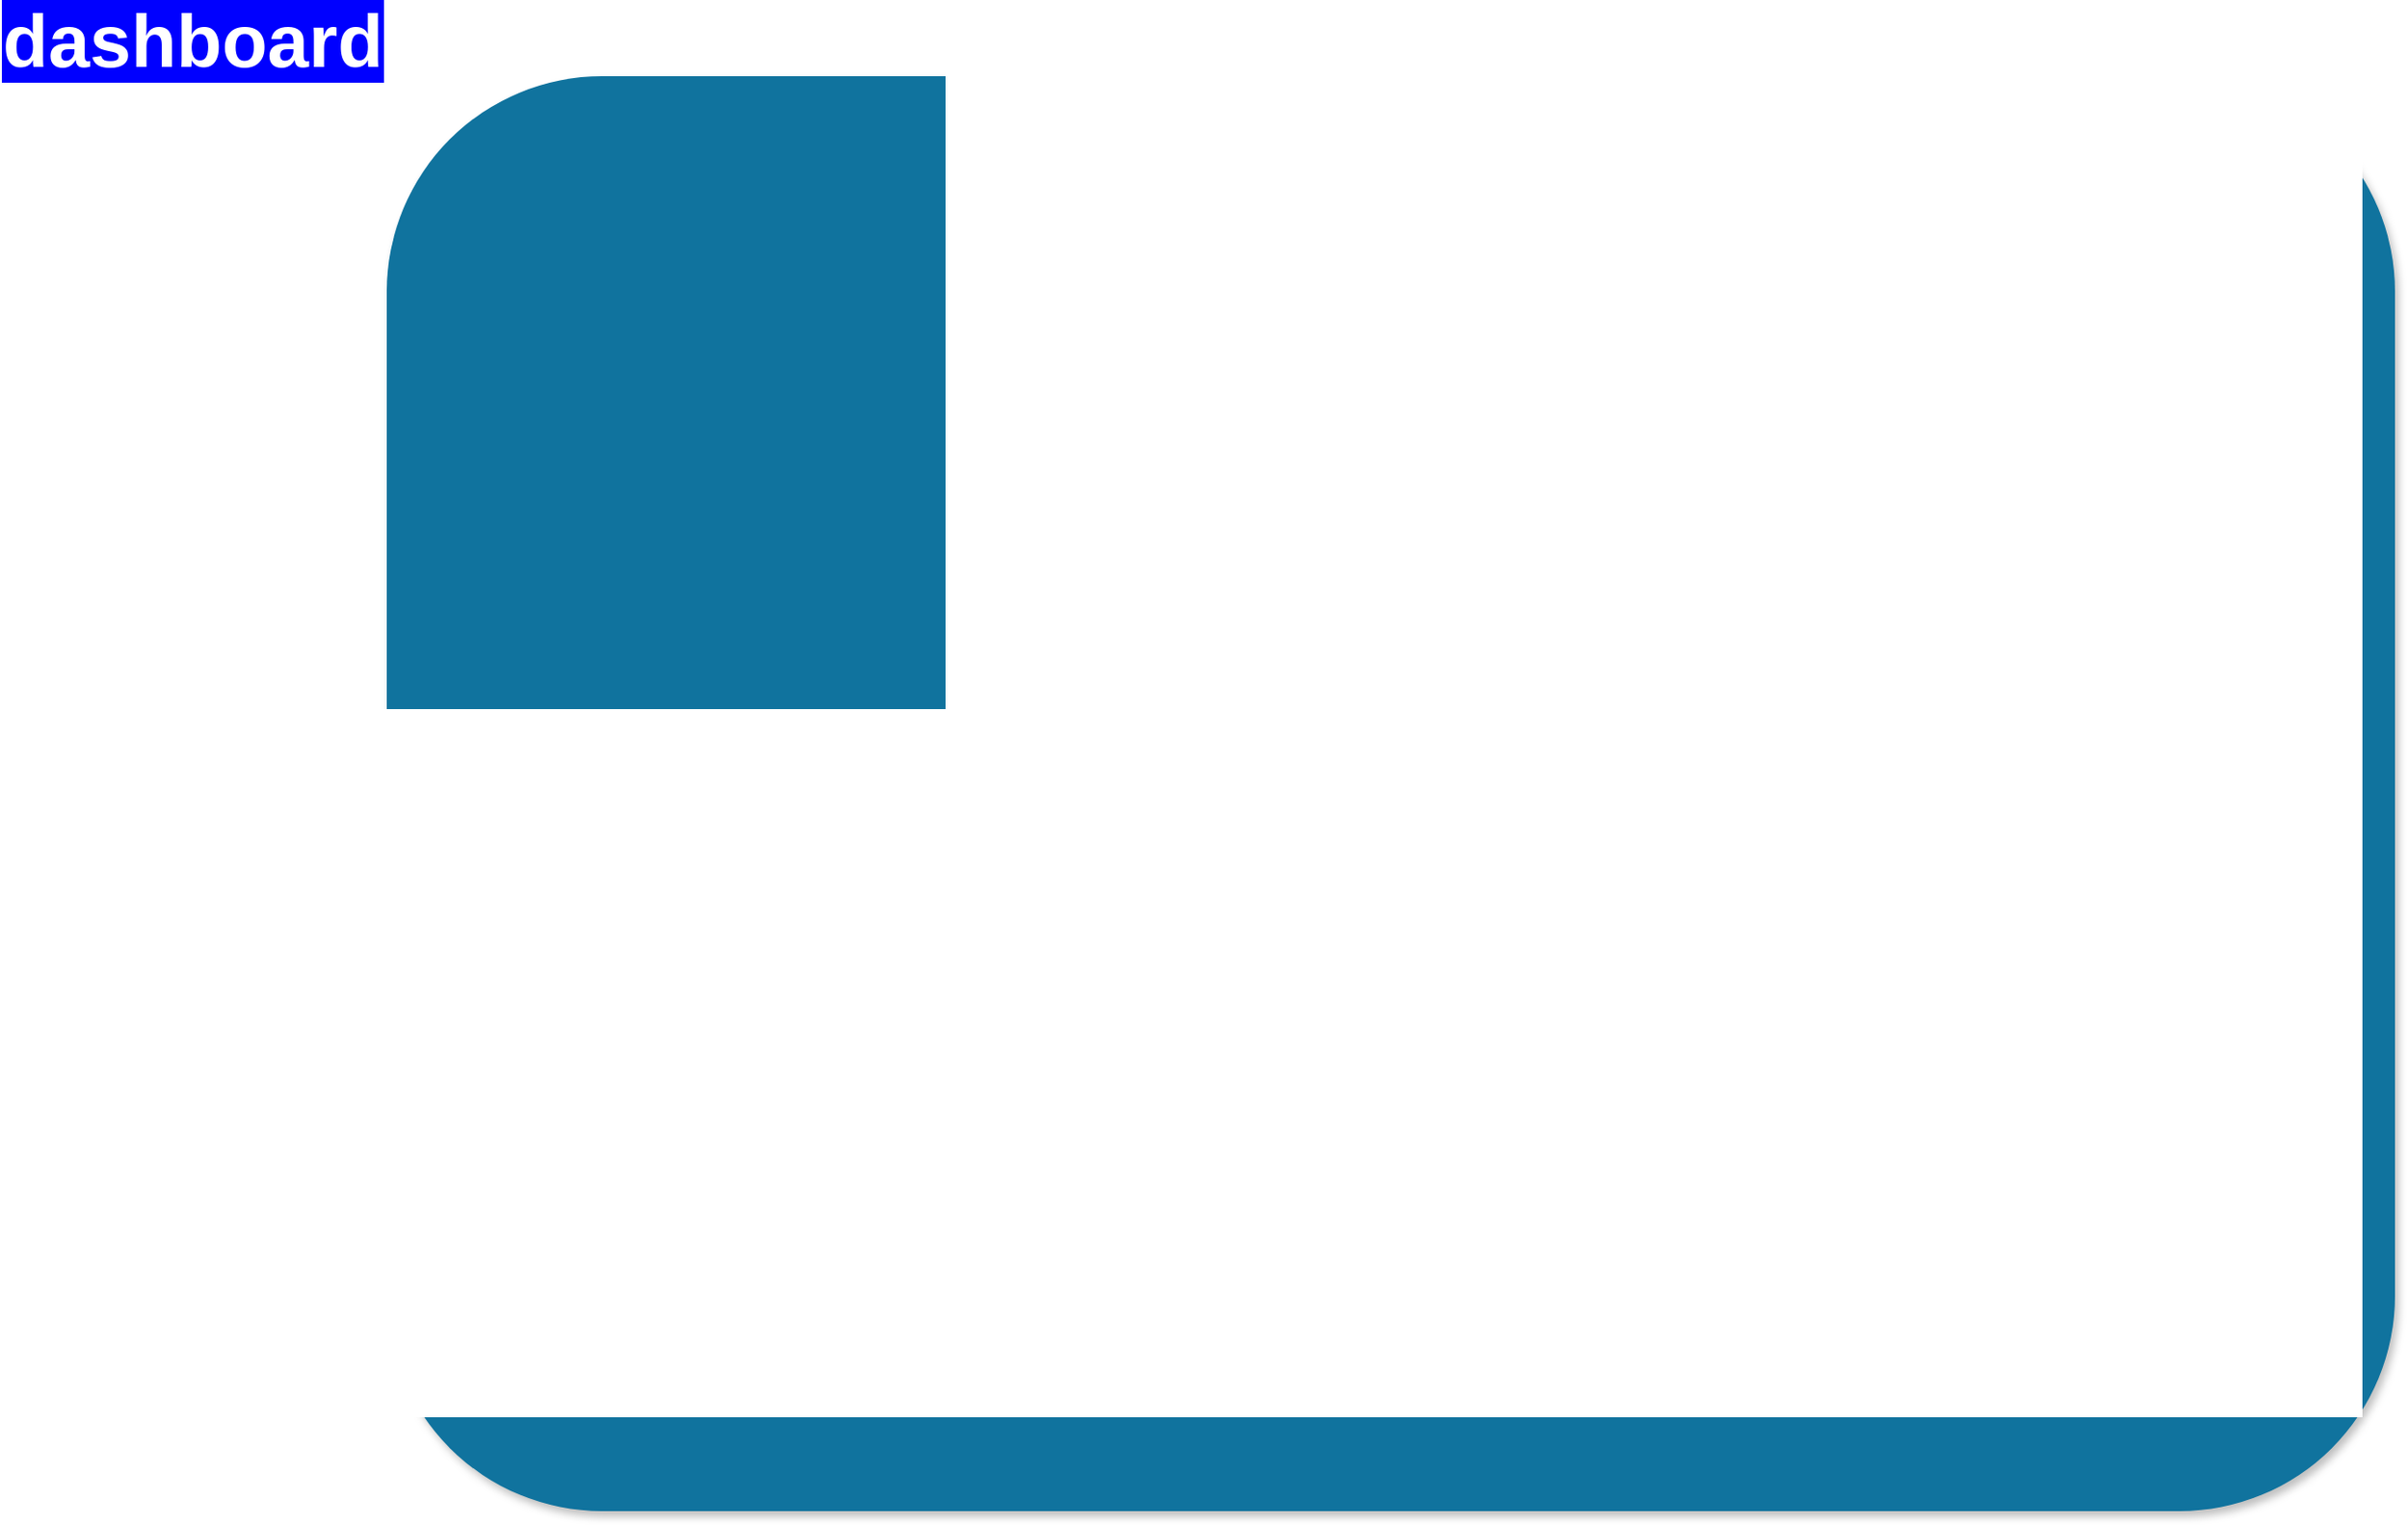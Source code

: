 <mxfile version="26.0.16">
  <diagram name="Page-1" id="97916047-d0de-89f5-080d-49f4d83e522f">
    <mxGraphModel dx="5600.5" dy="2120" grid="1" gridSize="10" guides="1" tooltips="1" connect="1" arrows="1" fold="1" page="1" pageScale="1.5" pageWidth="1169" pageHeight="827" background="none" math="0" shadow="0">
      <root>
        <mxCell id="0" />
        <mxCell id="1" parent="0" />
        <mxCell id="2" value="dashboard" style="rounded=1;fillColor=#10739E;strokeColor=none;shadow=1;gradientColor=none;fontStyle=1;fontColor=#FFFFFF;fontSize=40;verticalAlign=bottom;labelPosition=left;verticalLabelPosition=top;align=right;labelBackgroundColor=#0000FF;" parent="1" vertex="1">
          <mxGeometry x="-730" y="70" width="1080" height="772" as="geometry" />
        </mxCell>
      </root>
    </mxGraphModel>
  </diagram>
</mxfile>
